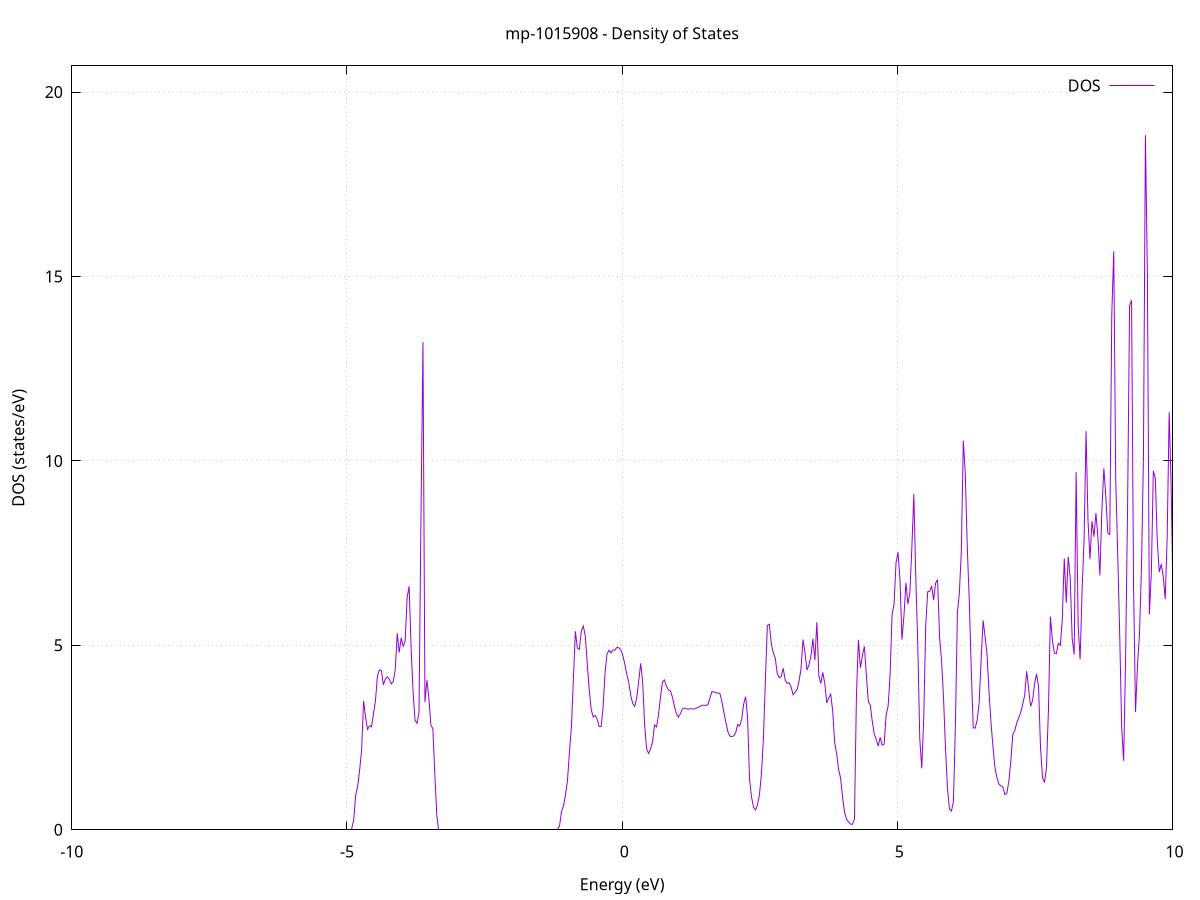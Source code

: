 set title 'mp-1015908 - Density of States'
set xlabel 'Energy (eV)'
set ylabel 'DOS (states/eV)'
set grid
set xrange [-10:10]
set yrange [0:20.709]
set xzeroaxis lt -1
set terminal png size 800,600
set output 'mp-1015908_dos_gnuplot.png'
plot '-' using 1:2 with lines title 'DOS'
-38.864300 0.000000
-38.828300 0.000000
-38.792300 0.000000
-38.756400 0.000000
-38.720400 0.000000
-38.684400 0.000000
-38.648500 0.000000
-38.612500 0.000000
-38.576600 0.000000
-38.540600 0.000000
-38.504600 0.000000
-38.468700 0.000000
-38.432700 0.000000
-38.396700 0.000000
-38.360800 0.000000
-38.324800 0.000000
-38.288800 0.000000
-38.252900 0.000000
-38.216900 0.000000
-38.180900 0.000000
-38.145000 0.000000
-38.109000 0.000000
-38.073000 0.000000
-38.037100 0.000000
-38.001100 0.000000
-37.965200 0.000000
-37.929200 0.000000
-37.893200 0.000000
-37.857300 0.000000
-37.821300 0.000000
-37.785300 0.000000
-37.749400 0.000000
-37.713400 0.000000
-37.677400 0.000000
-37.641500 0.000000
-37.605500 0.000000
-37.569500 0.000000
-37.533600 0.000000
-37.497600 0.000000
-37.461700 0.000000
-37.425700 0.000000
-37.389700 0.000000
-37.353800 0.000000
-37.317800 0.000000
-37.281800 0.000000
-37.245900 0.000000
-37.209900 0.000000
-37.173900 0.000000
-37.138000 0.000000
-37.102000 0.000000
-37.066000 0.000000
-37.030100 0.000000
-36.994100 0.000000
-36.958100 0.000000
-36.922200 0.000000
-36.886200 0.000000
-36.850300 0.000000
-36.814300 0.000000
-36.778300 0.000000
-36.742400 0.000000
-36.706400 0.000000
-36.670400 0.000000
-36.634500 0.000000
-36.598500 0.000000
-36.562500 0.000000
-36.526600 0.000000
-36.490600 0.000000
-36.454600 0.000000
-36.418700 0.000000
-36.382700 0.000000
-36.346800 0.000000
-36.310800 0.000000
-36.274800 0.000000
-36.238900 0.000000
-36.202900 0.000000
-36.166900 0.000000
-36.131000 0.000000
-36.095000 0.000000
-36.059000 0.000000
-36.023100 0.000000
-35.987100 0.000000
-35.951100 0.000000
-35.915200 0.000000
-35.879200 0.000000
-35.843200 0.000000
-35.807300 0.000000
-35.771300 0.000000
-35.735400 0.000000
-35.699400 0.000000
-35.663400 0.000000
-35.627500 0.000000
-35.591500 29.192100
-35.555500 34.064100
-35.519600 69.800700
-35.483600 57.277100
-35.447600 0.000000
-35.411700 0.000000
-35.375700 0.000000
-35.339700 0.000000
-35.303800 15.979900
-35.267800 13.552100
-35.231900 13.802700
-35.195900 0.000000
-35.159900 0.000000
-35.124000 0.000000
-35.088000 0.000000
-35.052000 0.000000
-35.016100 0.000000
-34.980100 0.000000
-34.944100 0.000000
-34.908200 0.000000
-34.872200 0.000000
-34.836200 0.000000
-34.800300 0.000000
-34.764300 0.000000
-34.728300 0.000000
-34.692400 0.000000
-34.656400 0.000000
-34.620500 0.000000
-34.584500 0.000000
-34.548500 0.000000
-34.512600 0.000000
-34.476600 0.000000
-34.440600 0.000000
-34.404700 0.000000
-34.368700 0.000000
-34.332700 0.000000
-34.296800 0.000000
-34.260800 0.000000
-34.224800 0.000000
-34.188900 0.000000
-34.152900 0.000000
-34.117000 0.000000
-34.081000 0.000000
-34.045000 0.000000
-34.009100 0.000000
-33.973100 0.000000
-33.937100 0.000000
-33.901200 0.000000
-33.865200 0.000000
-33.829200 0.000000
-33.793300 0.000000
-33.757300 0.000000
-33.721300 0.000000
-33.685400 0.000000
-33.649400 0.000000
-33.613400 0.000000
-33.577500 0.000000
-33.541500 0.000000
-33.505600 0.000000
-33.469600 0.000000
-33.433600 0.000000
-33.397700 0.000000
-33.361700 0.000000
-33.325700 0.000000
-33.289800 0.000000
-33.253800 0.000000
-33.217800 0.000000
-33.181900 0.000000
-33.145900 0.000000
-33.109900 0.000000
-33.074000 0.000000
-33.038000 0.000000
-33.002100 0.000000
-32.966100 0.000000
-32.930100 0.000000
-32.894200 0.000000
-32.858200 0.000000
-32.822200 0.000000
-32.786300 0.000000
-32.750300 0.000000
-32.714300 0.000000
-32.678400 0.000000
-32.642400 0.000000
-32.606400 0.000000
-32.570500 0.000000
-32.534500 0.000000
-32.498500 0.000000
-32.462600 0.000000
-32.426600 0.000000
-32.390700 0.000000
-32.354700 0.000000
-32.318700 0.000000
-32.282800 0.000000
-32.246800 0.000000
-32.210800 0.000000
-32.174900 0.000000
-32.138900 0.000000
-32.102900 0.000000
-32.067000 0.000000
-32.031000 0.000000
-31.995000 0.000000
-31.959100 0.000000
-31.923100 0.000000
-31.887200 0.000000
-31.851200 0.000000
-31.815200 0.000000
-31.779300 0.000000
-31.743300 0.000000
-31.707300 0.000000
-31.671400 0.000000
-31.635400 0.000000
-31.599400 0.000000
-31.563500 0.000000
-31.527500 0.000000
-31.491500 0.000000
-31.455600 0.000000
-31.419600 0.000000
-31.383600 0.000000
-31.347700 0.000000
-31.311700 0.000000
-31.275800 0.000000
-31.239800 0.000000
-31.203800 0.000000
-31.167900 0.000000
-31.131900 0.000000
-31.095900 0.000000
-31.060000 0.000000
-31.024000 0.000000
-30.988000 0.000000
-30.952100 0.000000
-30.916100 0.000000
-30.880100 0.000000
-30.844200 0.000000
-30.808200 0.000000
-30.772300 0.000000
-30.736300 0.000000
-30.700300 0.000000
-30.664400 0.000000
-30.628400 0.000000
-30.592400 0.000000
-30.556500 0.000000
-30.520500 0.000000
-30.484500 0.000000
-30.448600 0.000000
-30.412600 0.000000
-30.376600 0.000000
-30.340700 0.000000
-30.304700 0.000000
-30.268700 0.000000
-30.232800 0.000000
-30.196800 0.000000
-30.160900 0.000000
-30.124900 0.000000
-30.088900 0.000000
-30.053000 0.000000
-30.017000 0.000000
-29.981000 0.000000
-29.945100 0.000000
-29.909100 0.000000
-29.873100 0.000000
-29.837200 0.000000
-29.801200 0.000000
-29.765200 0.000000
-29.729300 0.000000
-29.693300 0.000000
-29.657400 0.000000
-29.621400 0.000000
-29.585400 0.000000
-29.549500 0.000000
-29.513500 0.000000
-29.477500 0.000000
-29.441600 0.000000
-29.405600 0.000000
-29.369600 0.000000
-29.333700 0.000000
-29.297700 0.000000
-29.261700 0.000000
-29.225800 0.000000
-29.189800 0.000000
-29.153800 0.000000
-29.117900 0.000000
-29.081900 0.000000
-29.046000 0.000000
-29.010000 0.000000
-28.974000 0.000000
-28.938100 0.000000
-28.902100 0.000000
-28.866100 0.000000
-28.830200 0.000000
-28.794200 0.000000
-28.758200 0.000000
-28.722300 0.000000
-28.686300 0.000000
-28.650300 0.000000
-28.614400 0.000000
-28.578400 0.000000
-28.542500 0.000000
-28.506500 0.000000
-28.470500 0.000000
-28.434600 0.000000
-28.398600 0.000000
-28.362600 0.000000
-28.326700 0.000000
-28.290700 0.000000
-28.254700 0.000000
-28.218800 0.000000
-28.182800 0.000000
-28.146800 0.000000
-28.110900 0.000000
-28.074900 0.000000
-28.038900 0.000000
-28.003000 0.000000
-27.967000 0.000000
-27.931100 0.000000
-27.895100 0.000000
-27.859100 0.000000
-27.823200 0.000000
-27.787200 0.000000
-27.751200 0.000000
-27.715300 0.000000
-27.679300 0.000000
-27.643300 0.000000
-27.607400 0.000000
-27.571400 0.000000
-27.535400 0.000000
-27.499500 0.000000
-27.463500 0.000000
-27.427600 0.000000
-27.391600 0.000000
-27.355600 0.000000
-27.319700 0.000000
-27.283700 0.000000
-27.247700 0.000000
-27.211800 0.000000
-27.175800 0.000000
-27.139800 0.000000
-27.103900 0.000000
-27.067900 0.000000
-27.031900 0.000000
-26.996000 0.000000
-26.960000 0.000000
-26.924000 0.000000
-26.888100 0.000000
-26.852100 0.000000
-26.816200 0.000000
-26.780200 0.000000
-26.744200 0.000000
-26.708300 0.000000
-26.672300 0.000000
-26.636300 0.000000
-26.600400 0.000000
-26.564400 0.000000
-26.528400 0.000000
-26.492500 0.000000
-26.456500 0.000000
-26.420500 0.000000
-26.384600 0.000000
-26.348600 0.000000
-26.312700 0.000000
-26.276700 0.000000
-26.240700 0.000000
-26.204800 0.000000
-26.168800 0.000000
-26.132800 0.000000
-26.096900 0.000000
-26.060900 0.000000
-26.024900 0.000000
-25.989000 0.000000
-25.953000 0.000000
-25.917000 0.000000
-25.881100 0.000000
-25.845100 0.000000
-25.809100 0.000000
-25.773200 0.000000
-25.737200 0.000000
-25.701300 0.000000
-25.665300 0.000000
-25.629300 0.000000
-25.593400 0.000000
-25.557400 0.000000
-25.521400 0.000000
-25.485500 0.000000
-25.449500 0.000000
-25.413500 0.000000
-25.377600 0.000000
-25.341600 0.000000
-25.305600 0.000000
-25.269700 0.000000
-25.233700 0.000000
-25.197800 0.000000
-25.161800 0.000000
-25.125800 0.000000
-25.089900 0.000000
-25.053900 0.000000
-25.017900 0.000000
-24.982000 0.000000
-24.946000 0.000000
-24.910000 0.000000
-24.874100 0.000000
-24.838100 0.000000
-24.802100 0.000000
-24.766200 0.000000
-24.730200 0.000000
-24.694200 0.000000
-24.658300 0.000000
-24.622300 0.000000
-24.586400 0.000000
-24.550400 0.000000
-24.514400 0.000000
-24.478500 0.000000
-24.442500 0.000000
-24.406500 0.000000
-24.370600 0.000000
-24.334600 0.000000
-24.298600 0.000000
-24.262700 0.000000
-24.226700 0.000000
-24.190700 0.000000
-24.154800 0.000000
-24.118800 0.000000
-24.082900 0.000000
-24.046900 0.000000
-24.010900 0.000000
-23.975000 0.000000
-23.939000 0.000000
-23.903000 0.000000
-23.867100 0.000000
-23.831100 0.000000
-23.795100 0.000000
-23.759200 0.000000
-23.723200 0.000000
-23.687200 0.000000
-23.651300 0.000000
-23.615300 0.000000
-23.579300 0.000000
-23.543400 0.000000
-23.507400 0.000000
-23.471500 0.000000
-23.435500 0.000000
-23.399500 0.000000
-23.363600 0.000000
-23.327600 0.000000
-23.291600 0.000000
-23.255700 0.000000
-23.219700 0.000000
-23.183700 0.000000
-23.147800 0.000000
-23.111800 0.000000
-23.075800 0.000000
-23.039900 0.000000
-23.003900 0.000000
-22.968000 0.000000
-22.932000 0.000000
-22.896000 0.000000
-22.860100 0.000000
-22.824100 0.000000
-22.788100 0.000000
-22.752200 0.000000
-22.716200 0.000000
-22.680200 0.000000
-22.644300 0.000000
-22.608300 0.000000
-22.572300 0.000000
-22.536400 0.000000
-22.500400 0.000000
-22.464400 0.000000
-22.428500 0.000000
-22.392500 0.000000
-22.356600 0.000000
-22.320600 0.000000
-22.284600 0.000000
-22.248700 0.000000
-22.212700 0.000000
-22.176700 0.000000
-22.140800 0.000000
-22.104800 0.000000
-22.068800 0.000000
-22.032900 0.000000
-21.996900 0.000000
-21.960900 0.000000
-21.925000 0.000000
-21.889000 0.000000
-21.853100 0.000000
-21.817100 0.000000
-21.781100 0.000000
-21.745200 0.000000
-21.709200 0.000000
-21.673200 0.000000
-21.637300 0.000000
-21.601300 0.000000
-21.565300 0.000000
-21.529400 0.000000
-21.493400 0.000000
-21.457400 0.000000
-21.421500 0.000000
-21.385500 0.000000
-21.349600 0.000000
-21.313600 0.000000
-21.277600 0.000000
-21.241700 0.000000
-21.205700 0.000000
-21.169700 0.000000
-21.133800 0.000000
-21.097800 0.000000
-21.061800 0.000000
-21.025900 0.000000
-20.989900 0.000000
-20.953900 0.000000
-20.918000 0.000000
-20.882000 0.000000
-20.846000 0.000000
-20.810100 0.000000
-20.774100 0.000000
-20.738200 0.000000
-20.702200 0.000000
-20.666200 0.000000
-20.630300 0.000000
-20.594300 0.000000
-20.558300 0.000000
-20.522400 0.000000
-20.486400 0.000000
-20.450400 0.000000
-20.414500 0.000000
-20.378500 0.000000
-20.342500 0.000000
-20.306600 0.000000
-20.270600 0.000000
-20.234700 0.000000
-20.198700 0.000000
-20.162700 0.000000
-20.126800 0.000000
-20.090800 0.000000
-20.054800 0.000000
-20.018900 0.000000
-19.982900 0.000000
-19.946900 0.000000
-19.911000 0.000000
-19.875000 0.000000
-19.839000 0.000000
-19.803100 0.000000
-19.767100 0.000000
-19.731100 0.000000
-19.695200 0.000000
-19.659200 0.000000
-19.623300 0.000000
-19.587300 0.000000
-19.551300 0.000000
-19.515400 0.000000
-19.479400 0.000000
-19.443400 0.000000
-19.407500 0.000000
-19.371500 0.000000
-19.335500 0.000000
-19.299600 0.000000
-19.263600 0.000000
-19.227600 0.000000
-19.191700 0.000000
-19.155700 0.000000
-19.119800 0.000000
-19.083800 0.000000
-19.047800 0.000000
-19.011900 0.000000
-18.975900 0.000000
-18.939900 0.000000
-18.904000 0.000000
-18.868000 0.000000
-18.832000 0.000000
-18.796100 0.000000
-18.760100 0.000000
-18.724100 0.000000
-18.688200 0.000000
-18.652200 0.000000
-18.616200 0.000000
-18.580300 0.000000
-18.544300 0.000000
-18.508400 0.000000
-18.472400 0.000000
-18.436400 0.000000
-18.400500 0.000000
-18.364500 0.000000
-18.328500 0.000000
-18.292600 0.000000
-18.256600 0.000000
-18.220600 0.000000
-18.184700 0.000000
-18.148700 0.000000
-18.112700 0.000000
-18.076800 0.000000
-18.040800 0.000000
-18.004900 0.000000
-17.968900 0.000000
-17.932900 0.000000
-17.897000 0.000000
-17.861000 0.000000
-17.825000 0.000000
-17.789100 0.000000
-17.753100 0.000000
-17.717100 0.000000
-17.681200 0.000000
-17.645200 0.000000
-17.609200 0.000000
-17.573300 0.000000
-17.537300 0.000000
-17.501300 0.000000
-17.465400 0.000000
-17.429400 0.000000
-17.393500 0.000000
-17.357500 0.000000
-17.321500 0.000000
-17.285600 0.000000
-17.249600 0.000000
-17.213600 0.000000
-17.177700 0.000000
-17.141700 0.000000
-17.105700 0.000000
-17.069800 0.000000
-17.033800 0.000000
-16.997800 0.000000
-16.961900 0.000000
-16.925900 0.000000
-16.890000 0.000000
-16.854000 0.000000
-16.818000 0.000000
-16.782100 0.000000
-16.746100 0.000000
-16.710100 0.000000
-16.674200 0.000000
-16.638200 0.000000
-16.602200 0.000000
-16.566300 0.000000
-16.530300 0.000000
-16.494300 0.000000
-16.458400 0.000000
-16.422400 0.000000
-16.386400 0.000000
-16.350500 0.000000
-16.314500 0.000000
-16.278600 0.000000
-16.242600 0.000000
-16.206600 0.000000
-16.170700 0.000000
-16.134700 0.000000
-16.098700 0.000000
-16.062800 0.000000
-16.026800 0.000000
-15.990800 0.000000
-15.954900 0.000000
-15.918900 0.000000
-15.882900 0.000000
-15.847000 0.000000
-15.811000 0.000000
-15.775100 0.000000
-15.739100 0.000000
-15.703100 0.000000
-15.667200 0.000000
-15.631200 0.000000
-15.595200 0.000000
-15.559300 0.000000
-15.523300 0.000000
-15.487300 0.000000
-15.451400 0.000000
-15.415400 0.000000
-15.379400 0.000000
-15.343500 0.000000
-15.307500 0.000000
-15.271500 0.000000
-15.235600 0.000000
-15.199600 0.000000
-15.163700 0.000000
-15.127700 0.000000
-15.091700 0.000000
-15.055800 0.000000
-15.019800 0.000000
-14.983800 0.000000
-14.947900 0.000000
-14.911900 0.000000
-14.875900 0.000000
-14.840000 0.000000
-14.804000 0.000000
-14.768000 0.000000
-14.732100 0.000000
-14.696100 0.000000
-14.660200 0.000000
-14.624200 0.000000
-14.588200 0.000000
-14.552300 0.000000
-14.516300 0.000000
-14.480300 0.000000
-14.444400 0.000000
-14.408400 0.000000
-14.372400 0.000000
-14.336500 0.000000
-14.300500 0.000000
-14.264500 0.000000
-14.228600 0.000000
-14.192600 0.000000
-14.156600 0.000000
-14.120700 0.000000
-14.084700 0.000000
-14.048800 0.000000
-14.012800 0.000000
-13.976800 0.000000
-13.940900 0.000000
-13.904900 0.000000
-13.868900 0.000000
-13.833000 0.000000
-13.797000 0.000000
-13.761000 0.000000
-13.725100 0.000000
-13.689100 0.000000
-13.653100 0.000000
-13.617200 0.000000
-13.581200 0.101800
-13.545300 0.300400
-13.509300 0.393600
-13.473300 0.514000
-13.437400 0.567400
-13.401400 0.645700
-13.365400 0.728400
-13.329500 0.811400
-13.293500 0.875400
-13.257500 0.943100
-13.221600 1.021200
-13.185600 1.106300
-13.149600 1.188600
-13.113700 1.266100
-13.077700 1.356100
-13.041700 1.450800
-13.005800 1.548700
-12.969800 1.650200
-12.933900 1.885100
-12.897900 2.003900
-12.861900 2.092200
-12.826000 2.205000
-12.790000 2.365200
-12.754000 2.590400
-12.718100 3.663000
-12.682100 3.584300
-12.646100 3.494900
-12.610200 3.786000
-12.574200 3.541900
-12.538200 3.286300
-12.502300 3.322900
-12.466300 3.280000
-12.430400 2.804100
-12.394400 2.382200
-12.358400 2.403600
-12.322500 2.467100
-12.286500 3.670000
-12.250500 4.557300
-12.214600 6.276700
-12.178600 6.313800
-12.142600 5.645000
-12.106700 3.649000
-12.070700 2.744800
-12.034700 2.500900
-11.998800 2.519800
-11.962800 2.891800
-11.926800 3.464500
-11.890900 5.320200
-11.854900 7.932700
-11.819000 6.748000
-11.783000 4.519400
-11.747000 3.784500
-11.711100 3.269900
-11.675100 2.897800
-11.639100 2.556100
-11.603200 2.256600
-11.567200 2.043200
-11.531200 1.840100
-11.495300 1.660000
-11.459300 1.503200
-11.423300 1.354700
-11.387400 1.219300
-11.351400 1.104900
-11.315500 0.990100
-11.279500 0.873300
-11.243500 0.763000
-11.207600 0.660700
-11.171600 0.573700
-11.135600 0.444900
-11.099700 0.342300
-11.063700 0.191900
-11.027700 0.000000
-10.991800 0.000000
-10.955800 0.000000
-10.919800 0.000000
-10.883900 0.000000
-10.847900 0.000000
-10.811900 0.000000
-10.776000 0.000000
-10.740000 0.000000
-10.704100 0.000000
-10.668100 0.000000
-10.632100 0.000000
-10.596200 0.000000
-10.560200 0.000000
-10.524200 0.000000
-10.488300 0.000000
-10.452300 0.000000
-10.416300 0.000000
-10.380400 0.000000
-10.344400 0.000000
-10.308400 0.000000
-10.272500 0.000000
-10.236500 0.000000
-10.200600 0.000000
-10.164600 0.000000
-10.128600 0.000000
-10.092700 0.000000
-10.056700 0.000000
-10.020700 0.000000
-9.984800 0.000000
-9.948800 0.000000
-9.912800 0.000000
-9.876900 0.000000
-9.840900 0.000000
-9.804900 0.000000
-9.769000 0.000000
-9.733000 0.000000
-9.697000 0.000000
-9.661100 0.000000
-9.625100 0.000000
-9.589200 0.000000
-9.553200 0.000000
-9.517200 0.000000
-9.481300 0.000000
-9.445300 0.000000
-9.409300 0.000000
-9.373400 0.000000
-9.337400 0.000000
-9.301400 0.000000
-9.265500 0.000000
-9.229500 0.000000
-9.193500 0.000000
-9.157600 0.000000
-9.121600 0.000000
-9.085700 0.000000
-9.049700 0.000000
-9.013700 0.000000
-8.977800 0.000000
-8.941800 0.000000
-8.905800 0.000000
-8.869900 0.000000
-8.833900 0.000000
-8.797900 0.000000
-8.762000 0.000000
-8.726000 0.000000
-8.690000 0.000000
-8.654100 0.000000
-8.618100 0.000000
-8.582100 0.000000
-8.546200 0.000000
-8.510200 0.000000
-8.474300 0.000000
-8.438300 0.000000
-8.402300 0.000000
-8.366400 0.000000
-8.330400 0.000000
-8.294400 0.000000
-8.258500 0.000000
-8.222500 0.000000
-8.186500 0.000000
-8.150600 0.000000
-8.114600 0.000000
-8.078600 0.000000
-8.042700 0.000000
-8.006700 0.000000
-7.970800 0.000000
-7.934800 0.000000
-7.898800 0.000000
-7.862900 0.000000
-7.826900 0.000000
-7.790900 0.000000
-7.755000 0.000000
-7.719000 0.000000
-7.683000 0.000000
-7.647100 0.000000
-7.611100 0.000000
-7.575100 0.000000
-7.539200 0.000000
-7.503200 0.000000
-7.467200 0.000000
-7.431300 0.000000
-7.395300 0.000000
-7.359400 0.000000
-7.323400 0.000000
-7.287400 0.000000
-7.251500 0.000000
-7.215500 0.000000
-7.179500 0.000000
-7.143600 0.000000
-7.107600 0.000000
-7.071600 0.000000
-7.035700 0.000000
-6.999700 0.000000
-6.963700 0.000000
-6.927800 0.000000
-6.891800 0.000000
-6.855900 0.000000
-6.819900 0.000000
-6.783900 0.000000
-6.748000 0.000000
-6.712000 0.000000
-6.676000 0.000000
-6.640100 0.000000
-6.604100 0.000000
-6.568100 0.000000
-6.532200 0.000000
-6.496200 0.000000
-6.460200 0.000000
-6.424300 0.000000
-6.388300 0.000000
-6.352300 0.000000
-6.316400 0.000000
-6.280400 0.000000
-6.244500 0.000000
-6.208500 0.000000
-6.172500 0.000000
-6.136600 0.000000
-6.100600 0.000000
-6.064600 0.000000
-6.028700 0.000000
-5.992700 0.000000
-5.956700 0.000000
-5.920800 0.000000
-5.884800 0.000000
-5.848800 0.000000
-5.812900 0.000000
-5.776900 0.000000
-5.741000 0.000000
-5.705000 0.000000
-5.669000 0.000000
-5.633100 0.000000
-5.597100 0.000000
-5.561100 0.000000
-5.525200 0.000000
-5.489200 0.000000
-5.453200 0.000000
-5.417300 0.000000
-5.381300 0.000000
-5.345300 0.000000
-5.309400 0.000000
-5.273400 0.000000
-5.237400 0.000000
-5.201500 0.000000
-5.165500 0.000000
-5.129600 0.000000
-5.093600 0.000000
-5.057600 0.000000
-5.021700 0.000000
-4.985700 0.000000
-4.949700 0.000000
-4.913800 0.000000
-4.877800 0.266200
-4.841800 0.934600
-4.805900 1.169300
-4.769900 1.620800
-4.733900 2.159200
-4.698000 3.490100
-4.662000 3.053000
-4.626100 2.723800
-4.590100 2.818000
-4.554100 2.789600
-4.518200 3.148900
-4.482200 3.502500
-4.446200 4.169200
-4.410300 4.331600
-4.374300 4.318600
-4.338300 3.928800
-4.302400 4.091100
-4.266400 4.147600
-4.230400 4.082200
-4.194500 3.954200
-4.158500 4.020400
-4.122600 4.345500
-4.086600 5.327300
-4.050600 4.802500
-4.014700 5.201700
-3.978700 4.974200
-3.942700 5.118200
-3.906800 6.293800
-3.870800 6.601100
-3.834800 4.938800
-3.798900 3.730300
-3.762900 2.963700
-3.726900 2.884000
-3.691000 3.179900
-3.655000 8.515400
-3.619000 13.215700
-3.583100 3.460800
-3.547100 4.056300
-3.511200 3.554500
-3.475200 2.840200
-3.439200 2.738900
-3.403300 1.492600
-3.367300 0.390900
-3.331300 0.000000
-3.295400 0.000000
-3.259400 0.000000
-3.223400 0.000000
-3.187500 0.000000
-3.151500 0.000000
-3.115500 0.000000
-3.079600 0.000000
-3.043600 0.000000
-3.007700 0.000000
-2.971700 0.000000
-2.935700 0.000000
-2.899800 0.000000
-2.863800 0.000000
-2.827800 0.000000
-2.791900 0.000000
-2.755900 0.000000
-2.719900 0.000000
-2.684000 0.000000
-2.648000 0.000000
-2.612000 0.000000
-2.576100 0.000000
-2.540100 0.000000
-2.504100 0.000000
-2.468200 0.000000
-2.432200 0.000000
-2.396300 0.000000
-2.360300 0.000000
-2.324300 0.000000
-2.288400 0.000000
-2.252400 0.000000
-2.216400 0.000000
-2.180500 0.000000
-2.144500 0.000000
-2.108500 0.000000
-2.072600 0.000000
-2.036600 0.000000
-2.000600 0.000000
-1.964700 0.000000
-1.928700 0.000000
-1.892800 0.000000
-1.856800 0.000000
-1.820800 0.000000
-1.784900 0.000000
-1.748900 0.000000
-1.712900 0.000000
-1.677000 0.000000
-1.641000 0.000000
-1.605000 0.000000
-1.569100 0.000000
-1.533100 0.000000
-1.497100 0.000000
-1.461200 0.000000
-1.425200 0.000000
-1.389200 0.000000
-1.353300 0.000000
-1.317300 0.000000
-1.281400 0.000000
-1.245400 0.000000
-1.209400 0.000000
-1.173500 0.000000
-1.137500 0.106400
-1.101500 0.495100
-1.065600 0.646800
-1.029600 0.948200
-0.993600 1.327400
-0.957700 2.096500
-0.921700 2.785600
-0.885700 4.105400
-0.849800 5.380400
-0.813800 4.925900
-0.777900 4.890800
-0.741900 5.385400
-0.705900 5.519500
-0.670000 5.255000
-0.634000 4.508900
-0.598000 3.790500
-0.562100 3.261500
-0.526100 3.056200
-0.490100 3.102100
-0.454200 2.991200
-0.418200 2.801900
-0.382200 2.798500
-0.346300 3.313400
-0.310300 4.264700
-0.274300 4.774300
-0.238400 4.867400
-0.202400 4.794400
-0.166500 4.873900
-0.130500 4.871400
-0.094500 4.946600
-0.058600 4.933000
-0.022600 4.871600
0.013400 4.723800
0.049300 4.484600
0.085300 4.208800
0.121300 3.982600
0.157200 3.628900
0.193200 3.421900
0.229200 3.344500
0.265100 3.581100
0.301100 4.026600
0.337000 4.512900
0.373000 4.003500
0.409000 2.832100
0.444900 2.192100
0.480900 2.066300
0.516900 2.193600
0.552800 2.381100
0.588800 2.841200
0.624800 2.788500
0.660700 3.121000
0.696700 3.596200
0.732700 4.005400
0.768600 4.060600
0.804600 3.892000
0.840600 3.794900
0.876500 3.764600
0.912500 3.603000
0.948400 3.361700
0.984400 3.151400
1.020400 3.052900
1.056300 3.142000
1.092300 3.270000
1.128300 3.300900
1.164200 3.279500
1.200200 3.274900
1.236200 3.278900
1.272100 3.278000
1.308100 3.273500
1.344100 3.295200
1.380000 3.318800
1.416000 3.342700
1.451900 3.376300
1.487900 3.376900
1.523900 3.371000
1.559800 3.401700
1.595800 3.570800
1.631800 3.749200
1.667700 3.736200
1.703700 3.714600
1.739700 3.709300
1.775600 3.698000
1.811600 3.481000
1.847600 3.189300
1.883500 2.923200
1.919500 2.666300
1.955500 2.538300
1.991400 2.526300
2.027400 2.544300
2.063300 2.630300
2.099300 2.856500
2.135300 2.811100
2.171200 2.989400
2.207200 3.400000
2.243200 3.606600
2.279100 3.043400
2.315100 1.372000
2.351100 0.886400
2.387000 0.612900
2.423000 0.541400
2.459000 0.670400
2.494900 0.951200
2.530900 1.510600
2.566800 2.462500
2.602800 4.074800
2.638800 5.540100
2.674700 5.570200
2.710700 5.034400
2.746700 4.794500
2.782600 4.652100
2.818600 4.228800
2.854600 4.123600
2.890500 4.150200
2.926500 4.380000
2.962500 4.055600
2.998400 3.967700
3.034400 3.986100
3.070400 3.869600
3.106300 3.659900
3.142300 3.729000
3.178200 3.797700
3.214200 4.035800
3.250200 4.359600
3.286100 5.157600
3.322100 4.807700
3.358100 4.329700
3.394000 4.465400
3.430000 4.707000
3.466000 5.174400
3.501900 4.600600
3.537900 5.626000
3.573900 4.173900
3.609800 3.966500
3.645800 4.267700
3.681700 3.967800
3.717700 3.440900
3.753700 3.572300
3.789600 3.676100
3.825600 3.218100
3.861600 2.371600
3.897500 2.066000
3.933500 1.635200
3.969500 1.395300
4.005400 0.878700
4.041400 0.474600
4.077400 0.288700
4.113300 0.215800
4.149300 0.153000
4.185300 0.149600
4.221200 0.290300
4.257200 3.644500
4.293100 5.148600
4.329100 4.391600
4.365100 4.714000
4.401000 4.970600
4.437000 4.204400
4.473000 3.478600
4.508900 3.378700
4.544900 2.941500
4.580900 2.596200
4.616800 2.451100
4.652800 2.266600
4.688800 2.505200
4.724700 2.296100
4.760700 2.320200
4.796600 3.111300
4.832600 3.351500
4.868600 4.196200
4.904500 5.821600
4.940500 6.117400
4.976500 7.234800
5.012400 7.523800
5.048400 6.782900
5.084400 5.156900
5.120300 5.798500
5.156300 6.693600
5.192300 6.116900
5.228200 6.432000
5.264200 7.651600
5.300200 9.097400
5.336100 6.819400
5.372100 4.997500
5.408000 2.464800
5.444000 1.664600
5.480000 3.018600
5.515900 5.532000
5.551900 6.451900
5.587900 6.464400
5.623800 6.612700
5.659800 6.228200
5.695800 6.685400
5.731700 6.784800
5.767700 5.219200
5.803700 4.598500
5.839600 3.574200
5.875600 2.193700
5.911500 1.123200
5.947500 0.556300
5.983500 0.510900
6.019400 0.761000
6.055400 2.832300
6.091400 5.888800
6.127300 6.413500
6.163300 7.561600
6.199300 10.546500
6.235200 9.645700
6.271200 7.650100
6.307200 6.223900
6.343100 4.383900
6.379100 2.763100
6.415100 2.759000
6.451000 2.975800
6.487000 3.442100
6.522900 4.605100
6.558900 5.677100
6.594900 5.233500
6.630800 4.744300
6.666800 3.733600
6.702800 2.885400
6.738700 2.240600
6.774700 1.671000
6.810700 1.414800
6.846600 1.234400
6.882600 1.194000
6.918600 1.147800
6.954500 0.954400
6.990500 0.988400
7.026400 1.318700
7.062400 1.866700
7.098400 2.584600
7.134300 2.688800
7.170300 2.899000
7.206300 3.035500
7.242200 3.183200
7.278200 3.406300
7.314200 3.640200
7.350100 4.298900
7.386100 3.816100
7.422100 3.346800
7.458000 3.502000
7.494000 3.956400
7.530000 4.224800
7.565900 3.888500
7.601900 2.233300
7.637800 1.416800
7.673800 1.282300
7.709800 1.672500
7.745700 3.238900
7.781700 5.781000
7.817700 5.132600
7.853600 4.789700
7.889600 4.775600
7.925600 5.055900
7.961500 5.002200
7.997500 5.703400
8.033500 7.356800
8.069400 6.158100
8.105400 7.404800
8.141300 6.834700
8.177300 5.187000
8.213300 4.751300
8.249200 9.699500
8.285200 5.567300
8.321200 4.618600
8.357100 6.484500
8.393100 7.843200
8.429100 10.804100
8.465000 8.369700
8.501000 7.333900
8.537000 8.366400
8.572900 7.944800
8.608900 8.583800
8.644900 7.931600
8.680800 6.894300
8.716800 8.664800
8.752700 9.797700
8.788700 9.023200
8.824700 8.043200
8.860600 8.005000
8.896600 13.963900
8.932600 15.681700
8.968500 9.499200
9.004500 7.473200
9.040500 5.318100
9.076400 2.781900
9.112400 1.871200
9.148400 4.706400
9.184300 8.794800
9.220300 14.209600
9.256200 14.352500
9.292200 6.659500
9.328200 3.191100
9.364100 4.463400
9.400100 5.300100
9.436100 7.106600
9.472000 10.074800
9.508000 18.826400
9.544000 15.021500
9.579900 5.836200
9.615900 6.986100
9.651900 9.729300
9.687800 9.529600
9.723800 7.812200
9.759800 6.987200
9.795700 7.200100
9.831700 6.864500
9.867600 6.252900
9.903600 7.945500
9.939600 11.317800
9.975500 9.323700
10.011500 6.137700
10.047500 3.865300
10.083400 4.272300
10.119400 5.456300
10.155400 8.331000
10.191300 12.353700
10.227300 12.167700
10.263300 6.688600
10.299200 4.252900
10.335200 3.705400
10.371100 4.403900
10.407100 4.565800
10.443100 4.192400
10.479000 5.323400
10.515000 6.190800
10.551000 6.505900
10.586900 6.328300
10.622900 5.144500
10.658900 4.387700
10.694800 4.260800
10.730800 3.580700
10.766800 2.519800
10.802700 2.086900
10.838700 1.160200
10.874700 0.846900
10.910600 0.871600
10.946600 1.099100
10.982500 1.545400
11.018500 2.864100
11.054500 2.065400
11.090400 2.093600
11.126400 2.423000
11.162400 2.801300
11.198300 3.234100
11.234300 3.498800
11.270300 3.837400
11.306200 4.265900
11.342200 4.560100
11.378200 4.551200
11.414100 4.917500
11.450100 5.024100
11.486000 4.629100
11.522000 4.656300
11.558000 3.663400
11.593900 3.564800
11.629900 3.825700
11.665900 4.468100
11.701800 3.336000
11.737800 2.763100
11.773800 2.241100
11.809700 2.392400
11.845700 3.490700
11.881700 4.579300
11.917600 5.254300
11.953600 5.909100
11.989600 6.822500
12.025500 6.978900
12.061500 7.521500
12.097400 7.076000
12.133400 4.959500
12.169400 4.361800
12.205300 3.984600
12.241300 3.723700
12.277300 3.266500
12.313200 2.958300
12.349200 2.220600
12.385200 1.459200
12.421100 1.006100
12.457100 0.099200
12.493100 0.000000
12.529000 0.000000
12.565000 0.000000
12.600900 0.000000
12.636900 0.000000
12.672900 0.000000
12.708800 0.000000
12.744800 0.000000
12.780800 0.000000
12.816700 0.000000
12.852700 0.000000
12.888700 0.000000
12.924600 0.000000
12.960600 0.000000
12.996600 0.000000
13.032500 0.000000
13.068500 0.000000
13.104400 0.000000
13.140400 0.000000
13.176400 0.000000
13.212300 0.000000
13.248300 0.000000
13.284300 0.000000
13.320200 0.000000
13.356200 0.000000
13.392200 0.000000
13.428100 0.000000
13.464100 0.000000
13.500100 0.000000
13.536000 0.000000
13.572000 0.000000
13.608000 0.000000
13.643900 0.000000
13.679900 0.000000
13.715800 0.000000
13.751800 0.000000
13.787800 0.000000
13.823700 0.000000
13.859700 0.000000
13.895700 0.000000
13.931600 0.000000
13.967600 0.000000
14.003600 0.000000
14.039500 0.000000
14.075500 0.000000
14.111500 0.000000
14.147400 0.000000
14.183400 0.000000
14.219300 0.000000
14.255300 0.000000
14.291300 0.000000
14.327200 0.000000
14.363200 0.000000
14.399200 0.000000
14.435100 0.000000
14.471100 0.000000
14.507100 0.000000
14.543000 0.000000
14.579000 0.000000
14.615000 0.000000
14.650900 0.000000
14.686900 0.000000
14.722900 0.000000
14.758800 0.000000
14.794800 0.000000
14.830700 0.000000
14.866700 0.000000
14.902700 0.000000
14.938600 0.000000
14.974600 0.000000
15.010600 0.000000
15.046500 0.000000
15.082500 0.000000
15.118500 0.000000
15.154400 0.000000
15.190400 0.000000
15.226400 0.000000
15.262300 0.000000
15.298300 0.000000
15.334200 0.000000
15.370200 0.000000
15.406200 0.000000
15.442100 0.000000
15.478100 0.000000
15.514100 0.000000
15.550000 0.000000
15.586000 0.000000
15.622000 0.000000
15.657900 0.000000
15.693900 0.000000
15.729900 0.000000
15.765800 0.000000
15.801800 0.000000
15.837800 0.000000
15.873700 0.000000
15.909700 0.000000
15.945600 0.000000
15.981600 0.000000
16.017600 0.000000
16.053500 0.000000
16.089500 0.000000
16.125500 0.000000
16.161400 0.000000
16.197400 0.000000
16.233400 0.000000
16.269300 0.000000
16.305300 0.000000
16.341300 0.000000
16.377200 0.000000
16.413200 0.059400
16.449100 0.438800
16.485100 0.608300
16.521100 0.829000
16.557000 1.039400
16.593000 1.293200
16.629000 1.585900
16.664900 1.886400
16.700900 2.109800
16.736900 2.230300
16.772800 2.336000
16.808800 2.451900
16.844800 2.530900
16.880700 2.497500
16.916700 2.332000
16.952700 2.334300
16.988600 2.469900
17.024600 2.624100
17.060500 2.774000
17.096500 3.101200
17.132500 3.232200
17.168400 3.222700
17.204400 2.441700
17.240400 2.209000
17.276300 1.575500
17.312300 1.254600
17.348300 1.855400
17.384200 3.842800
17.420200 3.459300
17.456200 3.240200
17.492100 3.090900
17.528100 2.921400
17.564000 2.924200
17.600000 3.185000
17.636000 3.655800
17.671900 4.226000
17.707900 4.795500
17.743900 4.998500
17.779800 4.279500
17.815800 3.821900
17.851800 3.064100
17.887700 2.392100
17.923700 2.007500
17.959700 2.130000
17.995600 1.704100
18.031600 3.115200
18.067600 5.798300
18.103500 8.246300
18.139500 8.004400
18.175400 7.246100
18.211400 7.581500
18.247400 4.822400
18.283300 4.067000
18.319300 7.364900
18.355300 9.388700
18.391200 10.764400
18.427200 6.898500
18.463200 4.550700
18.499100 4.199000
18.535100 3.579100
18.571100 3.114500
18.607000 2.735300
18.643000 2.994400
18.678900 1.497400
18.714900 1.296800
18.750900 1.173500
18.786800 1.156400
18.822800 1.205100
18.858800 1.412900
18.894700 1.650300
18.930700 1.856000
18.966700 1.900000
19.002600 1.974900
19.038600 2.160400
19.074600 2.543100
19.110500 3.212400
19.146500 3.080300
19.182500 2.725700
19.218400 2.475100
19.254400 2.200600
19.290300 1.664400
19.326300 1.513100
19.362300 1.389900
19.398200 1.407100
19.434200 1.487100
19.470200 1.628700
19.506100 1.824200
19.542100 1.942600
19.578100 2.219800
19.614000 2.748100
19.650000 3.086800
19.686000 3.228600
19.721900 3.291000
19.757900 3.341800
19.793800 3.094300
19.829800 3.094100
19.865800 3.133800
19.901700 3.167100
19.937700 3.211900
19.973700 3.256400
20.009600 3.267200
20.045600 3.311300
20.081600 3.531800
20.117500 3.003300
20.153500 2.951300
20.189500 2.981100
20.225400 3.191700
20.261400 3.096300
20.297400 3.069200
20.333300 3.026400
20.369300 2.932700
20.405200 2.815700
20.441200 2.793400
20.477200 2.715100
20.513100 2.680800
20.549100 2.743500
20.585100 2.896100
20.621000 3.146800
20.657000 3.190000
20.693000 3.156200
20.728900 2.976800
20.764900 2.951100
20.800900 2.837900
20.836800 2.532900
20.872800 2.167300
20.908700 2.058800
20.944700 1.959300
20.980700 1.970600
21.016600 2.015000
21.052600 2.138500
21.088600 2.511500
21.124500 2.708900
21.160500 2.919300
21.196500 2.960400
21.232400 3.726300
21.268400 5.116100
21.304400 5.073900
21.340300 5.040600
21.376300 5.961700
21.412300 5.020400
21.448200 4.532300
21.484200 4.075100
21.520100 3.502400
21.556100 3.251700
21.592100 2.069200
21.628000 1.522500
21.664000 1.506900
21.700000 2.236900
21.735900 2.468300
21.771900 2.485200
21.807900 2.458300
21.843800 2.488100
21.879800 2.714600
21.915800 3.102600
21.951700 3.078700
21.987700 3.061800
22.023600 3.025300
22.059600 3.032700
22.095600 2.952600
22.131500 2.728700
22.167500 2.667500
22.203500 2.530200
22.239400 2.177500
22.275400 1.962000
22.311400 1.896000
22.347300 2.170500
22.383300 2.527900
22.419300 2.812900
22.455200 2.926400
22.491200 2.950800
22.527200 3.258800
22.563100 3.439100
22.599100 3.545700
22.635000 3.388100
22.671000 3.039300
22.707000 2.951200
22.742900 2.874200
22.778900 2.956000
22.814900 2.997800
22.850800 2.983000
22.886800 3.141100
22.922800 3.202600
22.958700 3.061100
22.994700 2.951700
23.030700 2.787500
23.066600 2.740000
23.102600 2.655800
23.138500 2.591000
23.174500 2.519800
23.210500 2.611300
23.246400 2.735300
23.282400 2.989200
23.318400 3.250900
23.354300 3.491800
23.390300 3.393800
23.426300 3.262800
23.462200 3.342700
23.498200 3.556400
23.534200 3.557500
23.570100 4.189300
23.606100 3.537500
23.642100 3.272200
23.678000 3.214900
23.714000 3.095200
23.749900 2.663000
23.785900 1.912900
23.821900 1.712300
23.857800 1.882700
23.893800 2.067500
23.929800 2.076100
23.965700 2.088900
24.001700 2.268100
24.037700 2.499900
24.073600 2.755200
24.109600 2.912100
24.145600 3.523400
24.181500 3.849400
24.217500 3.409100
24.253400 3.775300
24.289400 3.177500
24.325400 2.982300
24.361300 2.959700
24.397300 3.119700
24.433300 2.879700
24.469200 2.465700
24.505200 2.158700
24.541200 1.643700
24.577100 0.953600
24.613100 0.764000
24.649100 0.667700
24.685000 0.784000
24.721000 1.264200
24.757000 1.610100
24.792900 2.051000
24.828900 2.501900
24.864800 3.247400
24.900800 4.315800
24.936800 4.594400
24.972700 4.146800
25.008700 4.007300
25.044700 3.958400
25.080600 3.948400
25.116600 3.843000
25.152600 3.477700
25.188500 2.889800
25.224500 2.771500
25.260500 2.678800
25.296400 2.279800
25.332400 2.616400
25.368300 1.801400
25.404300 1.507000
25.440300 1.573200
25.476200 1.920200
25.512200 2.614500
25.548200 3.713600
25.584100 5.171200
25.620100 5.651700
25.656100 5.347100
25.692000 4.941800
25.728000 4.106800
25.764000 3.514800
25.799900 2.991500
25.835900 2.570200
25.871900 2.348600
25.907800 2.180800
25.943800 2.014800
25.979700 2.036300
26.015700 2.143700
26.051700 2.241000
26.087600 2.552700
26.123600 2.316600
26.159600 2.185000
26.195500 2.282400
26.231500 2.314200
26.267500 2.268300
26.303400 2.393000
26.339400 2.769100
26.375400 2.864800
26.411300 2.922400
26.447300 3.103700
26.483200 3.317900
26.519200 3.859300
26.555200 4.018800
26.591100 3.667100
26.627100 3.086000
26.663100 2.374100
26.699000 2.203300
26.735000 2.237100
26.771000 2.242200
26.806900 2.181200
26.842900 2.102600
26.878900 2.081700
26.914800 2.078300
26.950800 2.128900
26.986800 2.079200
27.022700 2.069500
27.058700 2.009300
27.094600 1.990400
27.130600 2.064800
27.166600 2.421000
27.202500 2.152000
27.238500 2.282000
27.274500 2.418100
27.310400 2.598800
27.346400 2.688200
27.382400 2.670200
27.418300 2.578700
27.454300 2.502200
27.490300 2.381900
27.526200 2.441700
27.562200 2.571300
27.598100 2.644000
27.634100 2.729100
27.670100 2.761400
27.706000 2.890500
27.742000 2.851900
27.778000 2.663300
27.813900 2.465400
27.849900 2.252500
27.885900 2.206000
27.921800 2.124700
27.957800 2.021500
27.993800 1.923800
28.029700 1.887400
28.065700 1.909100
28.101700 2.020100
28.137600 2.336300
28.173600 2.734800
28.209500 3.027400
28.245500 3.230900
28.281500 3.378800
28.317400 3.734600
28.353400 3.907600
28.389400 3.870500
28.425300 4.010500
28.461300 4.377500
28.497300 4.558500
28.533200 4.188700
28.569200 3.723100
28.605200 2.883600
28.641100 2.792600
28.677100 2.440600
28.713000 2.675800
28.749000 2.805200
28.785000 2.974300
28.820900 3.161900
28.856900 3.178100
28.892900 3.264500
28.928800 3.485400
28.964800 3.728900
29.000800 3.923900
29.036700 3.856300
29.072700 3.881400
29.108700 3.899800
29.144600 3.819400
29.180600 3.500800
29.216600 3.083700
29.252500 2.850800
29.288500 2.671400
29.324400 2.115800
29.360400 1.834300
29.396400 1.691600
29.432300 1.585600
29.468300 1.107600
29.504300 0.578100
29.540200 0.419400
29.576200 0.240300
29.612200 0.205600
29.648100 0.160300
29.684100 0.127800
29.720100 0.073100
29.756000 0.028500
29.792000 0.001700
29.827900 0.000000
29.863900 0.000000
29.899900 0.000000
29.935800 0.000000
29.971800 0.000000
30.007800 0.000000
30.043700 0.000000
30.079700 0.000000
30.115700 0.000000
30.151600 0.000000
30.187600 0.000000
30.223600 0.000000
30.259500 0.000000
30.295500 0.000000
30.331500 0.000000
30.367400 0.000000
30.403400 0.000000
30.439300 0.000000
30.475300 0.000000
30.511300 0.000000
30.547200 0.000000
30.583200 0.000000
30.619200 0.000000
30.655100 0.000000
30.691100 0.000000
30.727100 0.000000
30.763000 0.000000
30.799000 0.000000
30.835000 0.000000
30.870900 0.000000
30.906900 0.000000
30.942800 0.000000
30.978800 0.000000
31.014800 0.000000
31.050700 0.000000
31.086700 0.000000
31.122700 0.000000
31.158600 0.000000
31.194600 0.000000
31.230600 0.000000
31.266500 0.000000
31.302500 0.000000
31.338500 0.000000
31.374400 0.000000
31.410400 0.000000
31.446300 0.000000
31.482300 0.000000
31.518300 0.000000
31.554200 0.000000
31.590200 0.000000
31.626200 0.000000
31.662100 0.000000
31.698100 0.000000
31.734100 0.000000
31.770000 0.000000
31.806000 0.000000
31.842000 0.000000
31.877900 0.000000
31.913900 0.000000
31.949900 0.000000
31.985800 0.000000
32.021800 0.000000
32.057700 0.000000
32.093700 0.000000
32.129700 0.000000
32.165600 0.000000
32.201600 0.000000
32.237600 0.000000
32.273500 0.000000
32.309500 0.000000
32.345500 0.000000
32.381400 0.000000
32.417400 0.000000
32.453400 0.000000
32.489300 0.000000
32.525300 0.000000
32.561200 0.000000
32.597200 0.000000
32.633200 0.000000
32.669100 0.000000
32.705100 0.000000
32.741100 0.000000
32.777000 0.000000
32.813000 0.000000
32.849000 0.000000
32.884900 0.000000
32.920900 0.000000
32.956900 0.000000
32.992800 0.000000
33.028800 0.000000
33.064800 0.000000
e
